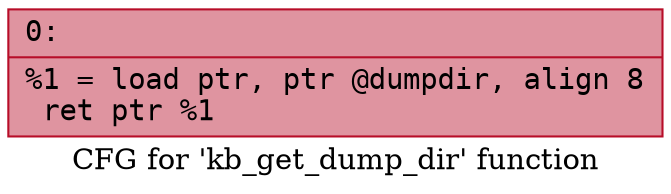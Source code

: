 digraph "CFG for 'kb_get_dump_dir' function" {
	label="CFG for 'kb_get_dump_dir' function";

	Node0x6000010372a0 [shape=record,color="#b70d28ff", style=filled, fillcolor="#b70d2870" fontname="Courier",label="{0:\l|  %1 = load ptr, ptr @dumpdir, align 8\l  ret ptr %1\l}"];
}
